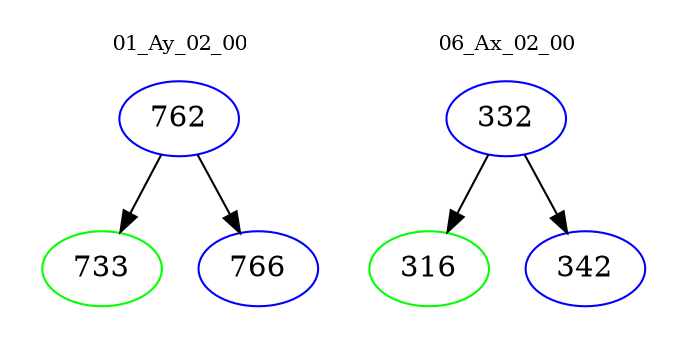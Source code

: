 digraph{
subgraph cluster_0 {
color = white
label = "01_Ay_02_00";
fontsize=10;
T0_762 [label="762", color="blue"]
T0_762 -> T0_733 [color="black"]
T0_733 [label="733", color="green"]
T0_762 -> T0_766 [color="black"]
T0_766 [label="766", color="blue"]
}
subgraph cluster_1 {
color = white
label = "06_Ax_02_00";
fontsize=10;
T1_332 [label="332", color="blue"]
T1_332 -> T1_316 [color="black"]
T1_316 [label="316", color="green"]
T1_332 -> T1_342 [color="black"]
T1_342 [label="342", color="blue"]
}
}
